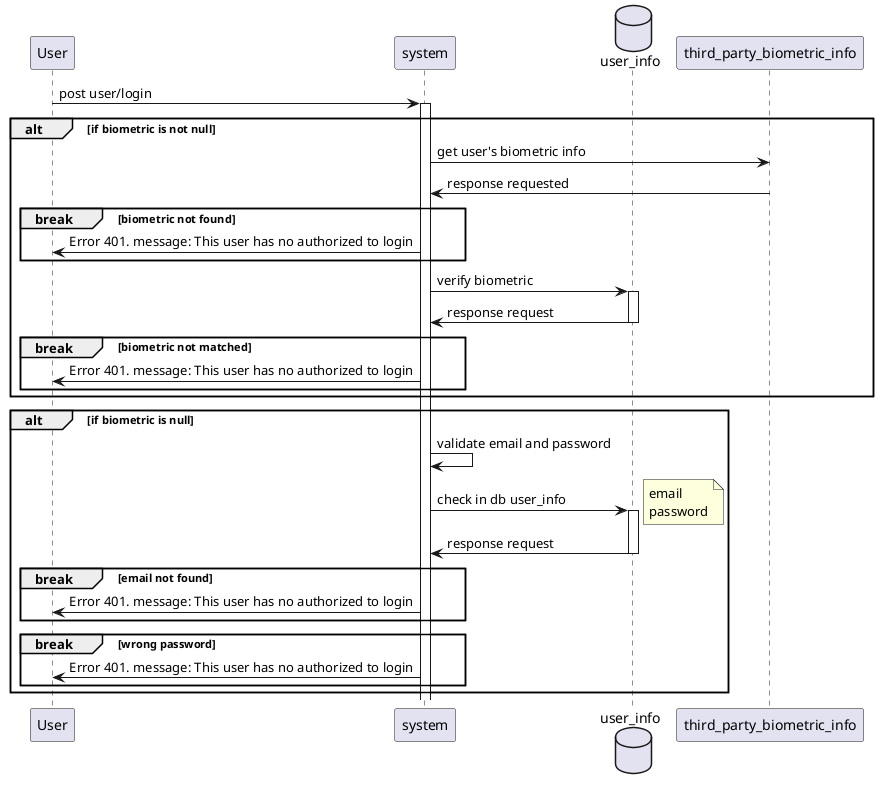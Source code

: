 @startuml

participant User
participant system
database user_info
participant third_party_biometric_info

User -> system++: post user/login

alt if biometric is not null

system -> third_party_biometric_info : get user's biometric info
third_party_biometric_info -> system : response requested

break biometric not found
system -> User : Error 401. message: This user has no authorized to login
end 

system -> user_info ++: verify biometric
user_info -> system --: response request

break biometric not matched
system -> User : Error 401. message: This user has no authorized to login
end 

end

alt if biometric is null

system -> system : validate email and password
system -> user_info ++: check in db user_info
note right
    email
    password
end note

user_info -> system --: response request

break email not found
system -> User : Error 401. message: This user has no authorized to login
end 

break wrong password
system -> User : Error 401. message: This user has no authorized to login
end 

end


@enduml